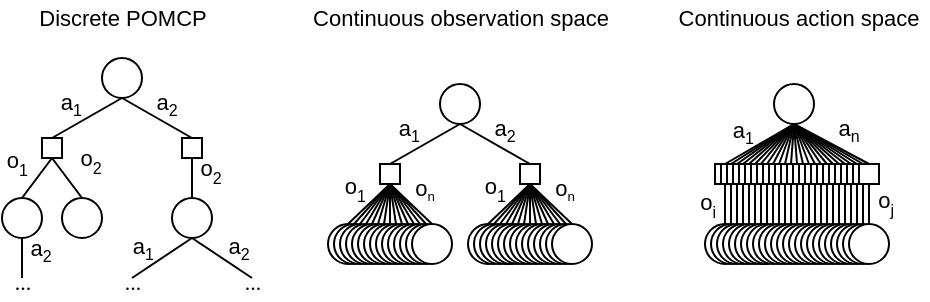 <mxfile version="15.2.7" type="device"><diagram id="vd4mD-6f_mlYEB_XB4qt" name="Page-1"><mxGraphModel dx="813" dy="459" grid="1" gridSize="1" guides="1" tooltips="1" connect="1" arrows="1" fold="1" page="1" pageScale="1" pageWidth="850" pageHeight="1100" math="0" shadow="0"><root><mxCell id="0"/><mxCell id="1" parent="0"/><mxCell id="Qu07MT6kWVEPbSgXSqJl-397" value="" style="ellipse;whiteSpace=wrap;html=1;" vertex="1" parent="1"><mxGeometry x="637.5" y="573" width="20" height="20" as="geometry"/></mxCell><mxCell id="Qu07MT6kWVEPbSgXSqJl-398" value="" style="ellipse;whiteSpace=wrap;html=1;" vertex="1" parent="1"><mxGeometry x="640.5" y="573" width="20" height="20" as="geometry"/></mxCell><mxCell id="Qu07MT6kWVEPbSgXSqJl-395" value="" style="ellipse;whiteSpace=wrap;html=1;" vertex="1" parent="1"><mxGeometry x="643.5" y="573" width="20" height="20" as="geometry"/></mxCell><mxCell id="Qu07MT6kWVEPbSgXSqJl-396" value="" style="ellipse;whiteSpace=wrap;html=1;" vertex="1" parent="1"><mxGeometry x="646.5" y="573" width="20" height="20" as="geometry"/></mxCell><mxCell id="Qu07MT6kWVEPbSgXSqJl-393" value="" style="ellipse;whiteSpace=wrap;html=1;" vertex="1" parent="1"><mxGeometry x="649.5" y="573" width="20" height="20" as="geometry"/></mxCell><mxCell id="Qu07MT6kWVEPbSgXSqJl-394" value="" style="ellipse;whiteSpace=wrap;html=1;" vertex="1" parent="1"><mxGeometry x="652.5" y="573" width="20" height="20" as="geometry"/></mxCell><mxCell id="Qu07MT6kWVEPbSgXSqJl-391" value="" style="ellipse;whiteSpace=wrap;html=1;" vertex="1" parent="1"><mxGeometry x="655.5" y="573" width="20" height="20" as="geometry"/></mxCell><mxCell id="Qu07MT6kWVEPbSgXSqJl-392" value="" style="ellipse;whiteSpace=wrap;html=1;" vertex="1" parent="1"><mxGeometry x="658.5" y="573" width="20" height="20" as="geometry"/></mxCell><mxCell id="Qu07MT6kWVEPbSgXSqJl-389" value="" style="ellipse;whiteSpace=wrap;html=1;" vertex="1" parent="1"><mxGeometry x="661.5" y="573" width="20" height="20" as="geometry"/></mxCell><mxCell id="Qu07MT6kWVEPbSgXSqJl-390" value="" style="ellipse;whiteSpace=wrap;html=1;" vertex="1" parent="1"><mxGeometry x="664.5" y="573" width="20" height="20" as="geometry"/></mxCell><mxCell id="Qu07MT6kWVEPbSgXSqJl-186" value="" style="rounded=0;whiteSpace=wrap;html=1;" vertex="1" parent="1"><mxGeometry x="642.5" y="543" width="10" height="10" as="geometry"/></mxCell><mxCell id="Qu07MT6kWVEPbSgXSqJl-288" value="o&lt;sub&gt;&lt;font style=&quot;font-size: 8px&quot;&gt;i&lt;/font&gt;&lt;/sub&gt;" style="edgeStyle=none;rounded=0;orthogonalLoop=1;jettySize=auto;html=1;exitX=0.5;exitY=1;exitDx=0;exitDy=0;endArrow=none;endFill=0;align=right;verticalAlign=middle;labelPosition=left;verticalLabelPosition=middle;spacingRight=1;spacingBottom=7;labelBackgroundColor=none;entryX=0.5;entryY=0;entryDx=0;entryDy=0;" edge="1" parent="1" source="Qu07MT6kWVEPbSgXSqJl-186" target="Qu07MT6kWVEPbSgXSqJl-397"><mxGeometry x="0.4" y="-2" relative="1" as="geometry"><mxPoint x="645" y="569" as="targetPoint"/><mxPoint x="649" y="554" as="sourcePoint"/><mxPoint x="-1" as="offset"/><Array as="points"/></mxGeometry></mxCell><mxCell id="Qu07MT6kWVEPbSgXSqJl-401" style="edgeStyle=none;rounded=0;orthogonalLoop=1;jettySize=auto;html=0;labelBackgroundColor=none;fontSize=16;endArrow=none;endFill=0;verticalAlign=middle;entryX=0.5;entryY=0;entryDx=0;entryDy=0;" edge="1" parent="1" source="Qu07MT6kWVEPbSgXSqJl-292" target="Qu07MT6kWVEPbSgXSqJl-398"><mxGeometry relative="1" as="geometry"><mxPoint x="649.5" y="570" as="targetPoint"/></mxGeometry></mxCell><mxCell id="Qu07MT6kWVEPbSgXSqJl-292" value="" style="rounded=0;whiteSpace=wrap;html=1;" vertex="1" parent="1"><mxGeometry x="645.5" y="543" width="10" height="10" as="geometry"/></mxCell><mxCell id="Qu07MT6kWVEPbSgXSqJl-127" value="" style="ellipse;whiteSpace=wrap;html=1;" vertex="1" parent="1"><mxGeometry x="449" y="573" width="20" height="20" as="geometry"/></mxCell><mxCell id="Qu07MT6kWVEPbSgXSqJl-124" value="" style="ellipse;whiteSpace=wrap;html=1;" vertex="1" parent="1"><mxGeometry x="452" y="573" width="20" height="20" as="geometry"/></mxCell><mxCell id="Qu07MT6kWVEPbSgXSqJl-51" value="" style="ellipse;whiteSpace=wrap;html=1;" vertex="1" parent="1"><mxGeometry x="286" y="560" width="20" height="20" as="geometry"/></mxCell><mxCell id="Qu07MT6kWVEPbSgXSqJl-52" value="&lt;sub&gt;&lt;font&gt;&lt;span style=&quot;font-size: 11px&quot;&gt;a&lt;/span&gt;&lt;sub&gt;&lt;font style=&quot;font-size: 8px&quot;&gt;2&lt;/font&gt;&lt;/sub&gt;&lt;/font&gt;&lt;/sub&gt;" style="edgeStyle=none;rounded=0;orthogonalLoop=1;jettySize=auto;html=1;entryX=0.5;entryY=0;entryDx=0;entryDy=0;endArrow=none;endFill=0;exitX=0.5;exitY=1;exitDx=0;exitDy=0;spacingBottom=11;spacingRight=-17;labelBackgroundColor=none;" edge="1" parent="1" source="Qu07MT6kWVEPbSgXSqJl-51"><mxGeometry relative="1" as="geometry"><mxPoint x="296" y="600" as="targetPoint"/><mxPoint x="268.5" y="580" as="sourcePoint"/></mxGeometry></mxCell><mxCell id="Qu07MT6kWVEPbSgXSqJl-53" value="" style="ellipse;whiteSpace=wrap;html=1;" vertex="1" parent="1"><mxGeometry x="316" y="560" width="20" height="20" as="geometry"/></mxCell><mxCell id="Qu07MT6kWVEPbSgXSqJl-54" value="" style="rounded=0;whiteSpace=wrap;html=1;" vertex="1" parent="1"><mxGeometry x="306" y="530" width="10" height="10" as="geometry"/></mxCell><mxCell id="Qu07MT6kWVEPbSgXSqJl-55" value="o&lt;sub&gt;&lt;font style=&quot;font-size: 8px&quot;&gt;1&lt;/font&gt;&lt;/sub&gt;" style="edgeStyle=none;rounded=0;orthogonalLoop=1;jettySize=auto;html=1;exitX=0.5;exitY=1;exitDx=0;exitDy=0;entryX=0.5;entryY=0;entryDx=0;entryDy=0;endArrow=none;endFill=0;align=right;verticalAlign=middle;labelPosition=left;verticalLabelPosition=middle;spacingRight=1;spacingBottom=7;labelBackgroundColor=none;" edge="1" parent="1" source="Qu07MT6kWVEPbSgXSqJl-54" target="Qu07MT6kWVEPbSgXSqJl-51"><mxGeometry x="-0.1" y="-4" relative="1" as="geometry"><mxPoint x="261" y="550" as="targetPoint"/><mxPoint x="276" y="530" as="sourcePoint"/><mxPoint as="offset"/></mxGeometry></mxCell><mxCell id="Qu07MT6kWVEPbSgXSqJl-56" value="o&lt;sub&gt;&lt;font style=&quot;font-size: 8px&quot;&gt;2&lt;/font&gt;&lt;/sub&gt;" style="edgeStyle=none;rounded=0;orthogonalLoop=1;jettySize=auto;html=1;entryX=0.5;entryY=0;entryDx=0;entryDy=0;endArrow=none;endFill=0;exitX=0.5;exitY=1;exitDx=0;exitDy=0;spacingBottom=7;spacingRight=-17;labelBackgroundColor=none;" edge="1" parent="1" source="Qu07MT6kWVEPbSgXSqJl-54" target="Qu07MT6kWVEPbSgXSqJl-53"><mxGeometry x="-0.2" y="5" relative="1" as="geometry"><mxPoint x="341" y="555" as="targetPoint"/><mxPoint x="326" y="535" as="sourcePoint"/><mxPoint as="offset"/></mxGeometry></mxCell><mxCell id="Qu07MT6kWVEPbSgXSqJl-65" value="" style="ellipse;whiteSpace=wrap;html=1;" vertex="1" parent="1"><mxGeometry x="371" y="560" width="20" height="20" as="geometry"/></mxCell><mxCell id="Qu07MT6kWVEPbSgXSqJl-66" value="&lt;sub&gt;&lt;font style=&quot;font-size: 11px&quot;&gt;a&lt;/font&gt;&lt;sub&gt;&lt;font style=&quot;font-size: 8px&quot;&gt;1&lt;/font&gt;&lt;/sub&gt;&lt;/sub&gt;" style="edgeStyle=none;rounded=0;orthogonalLoop=1;jettySize=auto;html=1;exitX=0.5;exitY=1;exitDx=0;exitDy=0;entryX=0.5;entryY=0;entryDx=0;entryDy=0;endArrow=none;endFill=0;align=right;verticalAlign=middle;labelPosition=left;verticalLabelPosition=middle;spacingRight=3;spacingBottom=11;labelBackgroundColor=none;" edge="1" parent="1" source="Qu07MT6kWVEPbSgXSqJl-65"><mxGeometry relative="1" as="geometry"><mxPoint x="351" y="600" as="targetPoint"/><mxPoint x="356" y="565" as="sourcePoint"/></mxGeometry></mxCell><mxCell id="Qu07MT6kWVEPbSgXSqJl-67" value="&lt;sub&gt;&lt;font&gt;&lt;span style=&quot;font-size: 11px&quot;&gt;a&lt;/span&gt;&lt;sub&gt;&lt;font style=&quot;font-size: 8px&quot;&gt;2&lt;/font&gt;&lt;/sub&gt;&lt;/font&gt;&lt;/sub&gt;" style="edgeStyle=none;rounded=0;orthogonalLoop=1;jettySize=auto;html=1;entryX=0.5;entryY=0;entryDx=0;entryDy=0;endArrow=none;endFill=0;exitX=0.5;exitY=1;exitDx=0;exitDy=0;spacingBottom=11;spacingRight=-17;labelBackgroundColor=none;" edge="1" parent="1" source="Qu07MT6kWVEPbSgXSqJl-65"><mxGeometry relative="1" as="geometry"><mxPoint x="411" y="600" as="targetPoint"/><mxPoint x="426" y="570" as="sourcePoint"/></mxGeometry></mxCell><mxCell id="Qu07MT6kWVEPbSgXSqJl-68" value="" style="rounded=0;whiteSpace=wrap;html=1;" vertex="1" parent="1"><mxGeometry x="376" y="530" width="10" height="10" as="geometry"/></mxCell><mxCell id="Qu07MT6kWVEPbSgXSqJl-69" value="o&lt;sub&gt;&lt;font style=&quot;font-size: 8px&quot;&gt;2&lt;/font&gt;&lt;/sub&gt;" style="edgeStyle=none;rounded=0;orthogonalLoop=1;jettySize=auto;html=1;entryX=0.5;entryY=0;entryDx=0;entryDy=0;endArrow=none;endFill=0;exitX=0.5;exitY=1;exitDx=0;exitDy=0;spacingBottom=7;spacingRight=-17;labelBackgroundColor=none;" edge="1" parent="1" source="Qu07MT6kWVEPbSgXSqJl-68" target="Qu07MT6kWVEPbSgXSqJl-65"><mxGeometry relative="1" as="geometry"><mxPoint x="411" y="560" as="targetPoint"/><mxPoint x="396" y="535" as="sourcePoint"/><mxPoint as="offset"/></mxGeometry></mxCell><mxCell id="Qu07MT6kWVEPbSgXSqJl-70" value="" style="ellipse;whiteSpace=wrap;html=1;" vertex="1" parent="1"><mxGeometry x="336" y="490" width="20" height="20" as="geometry"/></mxCell><mxCell id="Qu07MT6kWVEPbSgXSqJl-71" value="&lt;sub&gt;&lt;font style=&quot;font-size: 11px&quot;&gt;a&lt;/font&gt;&lt;sub&gt;&lt;font style=&quot;font-size: 8px&quot;&gt;1&lt;/font&gt;&lt;/sub&gt;&lt;/sub&gt;" style="edgeStyle=none;rounded=0;orthogonalLoop=1;jettySize=auto;html=1;entryX=0.5;entryY=0;entryDx=0;entryDy=0;endArrow=none;endFill=0;align=right;verticalAlign=middle;labelPosition=left;verticalLabelPosition=middle;spacingRight=2;spacingBottom=15;labelBackgroundColor=none;exitX=0.5;exitY=1;exitDx=0;exitDy=0;" edge="1" parent="1" source="Qu07MT6kWVEPbSgXSqJl-70" target="Qu07MT6kWVEPbSgXSqJl-54"><mxGeometry relative="1" as="geometry"><mxPoint x="316" y="530" as="targetPoint"/><mxPoint x="346" y="520" as="sourcePoint"/></mxGeometry></mxCell><mxCell id="Qu07MT6kWVEPbSgXSqJl-72" value="&lt;sub&gt;&lt;font&gt;&lt;span style=&quot;font-size: 11px&quot;&gt;a&lt;/span&gt;&lt;sub&gt;&lt;font style=&quot;font-size: 8px&quot;&gt;2&lt;/font&gt;&lt;/sub&gt;&lt;/font&gt;&lt;/sub&gt;" style="edgeStyle=none;rounded=0;orthogonalLoop=1;jettySize=auto;html=1;entryX=0.5;entryY=0;entryDx=0;entryDy=0;endArrow=none;endFill=0;spacingBottom=15;spacingRight=-21;labelBackgroundColor=none;exitX=0.5;exitY=1;exitDx=0;exitDy=0;" edge="1" parent="1" source="Qu07MT6kWVEPbSgXSqJl-70" target="Qu07MT6kWVEPbSgXSqJl-68"><mxGeometry x="-0.278" y="-3" relative="1" as="geometry"><mxPoint x="376" y="530" as="targetPoint"/><mxPoint x="346" y="520" as="sourcePoint"/><mxPoint as="offset"/></mxGeometry></mxCell><mxCell id="Qu07MT6kWVEPbSgXSqJl-74" value="Discrete POMCP" style="text;html=1;align=center;verticalAlign=middle;resizable=0;points=[];autosize=1;strokeColor=none;fillColor=none;fontSize=11;" vertex="1" parent="1"><mxGeometry x="298.5" y="461" width="95" height="18" as="geometry"/></mxCell><mxCell id="Qu07MT6kWVEPbSgXSqJl-80" value="" style="ellipse;whiteSpace=wrap;html=1;" vertex="1" parent="1"><mxGeometry x="455" y="573" width="20" height="20" as="geometry"/></mxCell><mxCell id="Qu07MT6kWVEPbSgXSqJl-115" style="edgeStyle=none;rounded=0;orthogonalLoop=1;jettySize=auto;html=0;exitX=0.5;exitY=1;exitDx=0;exitDy=0;entryX=0.5;entryY=0;entryDx=0;entryDy=0;labelBackgroundColor=none;fontSize=11;endArrow=none;endFill=0;verticalAlign=middle;" edge="1" parent="1" source="Qu07MT6kWVEPbSgXSqJl-83" target="Qu07MT6kWVEPbSgXSqJl-104"><mxGeometry relative="1" as="geometry"/></mxCell><mxCell id="Qu07MT6kWVEPbSgXSqJl-116" style="edgeStyle=none;rounded=0;orthogonalLoop=1;jettySize=auto;html=0;exitX=0.5;exitY=1;exitDx=0;exitDy=0;entryX=0.5;entryY=0;entryDx=0;entryDy=0;labelBackgroundColor=none;fontSize=11;endArrow=none;endFill=0;verticalAlign=middle;" edge="1" parent="1" source="Qu07MT6kWVEPbSgXSqJl-83" target="Qu07MT6kWVEPbSgXSqJl-106"><mxGeometry relative="1" as="geometry"/></mxCell><mxCell id="Qu07MT6kWVEPbSgXSqJl-117" style="edgeStyle=none;rounded=0;orthogonalLoop=1;jettySize=auto;html=0;exitX=0.5;exitY=1;exitDx=0;exitDy=0;entryX=0.5;entryY=0;entryDx=0;entryDy=0;labelBackgroundColor=none;fontSize=11;endArrow=none;endFill=0;verticalAlign=middle;" edge="1" parent="1" source="Qu07MT6kWVEPbSgXSqJl-83" target="Qu07MT6kWVEPbSgXSqJl-107"><mxGeometry relative="1" as="geometry"/></mxCell><mxCell id="Qu07MT6kWVEPbSgXSqJl-118" style="edgeStyle=none;rounded=0;orthogonalLoop=1;jettySize=auto;html=0;exitX=0.5;exitY=1;exitDx=0;exitDy=0;entryX=0.5;entryY=0;entryDx=0;entryDy=0;labelBackgroundColor=none;fontSize=11;endArrow=none;endFill=0;verticalAlign=middle;" edge="1" parent="1" source="Qu07MT6kWVEPbSgXSqJl-83" target="Qu07MT6kWVEPbSgXSqJl-108"><mxGeometry relative="1" as="geometry"/></mxCell><mxCell id="Qu07MT6kWVEPbSgXSqJl-119" style="edgeStyle=none;rounded=0;orthogonalLoop=1;jettySize=auto;html=0;exitX=0.5;exitY=1;exitDx=0;exitDy=0;entryX=0.5;entryY=0;entryDx=0;entryDy=0;labelBackgroundColor=none;fontSize=11;endArrow=none;endFill=0;verticalAlign=middle;" edge="1" parent="1" source="Qu07MT6kWVEPbSgXSqJl-83" target="Qu07MT6kWVEPbSgXSqJl-109"><mxGeometry relative="1" as="geometry"/></mxCell><mxCell id="Qu07MT6kWVEPbSgXSqJl-120" style="edgeStyle=none;rounded=0;orthogonalLoop=1;jettySize=auto;html=0;exitX=0.5;exitY=1;exitDx=0;exitDy=0;entryX=0.5;entryY=0;entryDx=0;entryDy=0;labelBackgroundColor=none;fontSize=11;endArrow=none;endFill=0;verticalAlign=middle;" edge="1" parent="1" source="Qu07MT6kWVEPbSgXSqJl-83" target="Qu07MT6kWVEPbSgXSqJl-110"><mxGeometry relative="1" as="geometry"/></mxCell><mxCell id="Qu07MT6kWVEPbSgXSqJl-121" style="edgeStyle=none;rounded=0;orthogonalLoop=1;jettySize=auto;html=0;exitX=0.5;exitY=1;exitDx=0;exitDy=0;entryX=0.5;entryY=0;entryDx=0;entryDy=0;labelBackgroundColor=none;fontSize=11;endArrow=none;endFill=0;verticalAlign=middle;" edge="1" parent="1" source="Qu07MT6kWVEPbSgXSqJl-83" target="Qu07MT6kWVEPbSgXSqJl-111"><mxGeometry relative="1" as="geometry"/></mxCell><mxCell id="Qu07MT6kWVEPbSgXSqJl-122" style="edgeStyle=none;rounded=0;orthogonalLoop=1;jettySize=auto;html=0;exitX=0.5;exitY=1;exitDx=0;exitDy=0;entryX=0.5;entryY=0;entryDx=0;entryDy=0;labelBackgroundColor=none;fontSize=11;endArrow=none;endFill=0;verticalAlign=middle;" edge="1" parent="1" source="Qu07MT6kWVEPbSgXSqJl-83" target="Qu07MT6kWVEPbSgXSqJl-112"><mxGeometry relative="1" as="geometry"/></mxCell><mxCell id="Qu07MT6kWVEPbSgXSqJl-123" style="edgeStyle=none;rounded=0;orthogonalLoop=1;jettySize=auto;html=0;exitX=0.5;exitY=1;exitDx=0;exitDy=0;entryX=0.5;entryY=0;entryDx=0;entryDy=0;labelBackgroundColor=none;fontSize=11;endArrow=none;endFill=0;verticalAlign=middle;" edge="1" parent="1" source="Qu07MT6kWVEPbSgXSqJl-83" target="Qu07MT6kWVEPbSgXSqJl-113"><mxGeometry relative="1" as="geometry"/></mxCell><mxCell id="Qu07MT6kWVEPbSgXSqJl-130" style="edgeStyle=none;rounded=0;orthogonalLoop=1;jettySize=auto;html=0;exitX=0.5;exitY=1;exitDx=0;exitDy=0;entryX=0.5;entryY=0;entryDx=0;entryDy=0;labelBackgroundColor=none;fontSize=11;endArrow=none;endFill=0;verticalAlign=middle;" edge="1" parent="1" source="Qu07MT6kWVEPbSgXSqJl-83" target="Qu07MT6kWVEPbSgXSqJl-127"><mxGeometry relative="1" as="geometry"/></mxCell><mxCell id="Qu07MT6kWVEPbSgXSqJl-131" style="edgeStyle=none;rounded=0;orthogonalLoop=1;jettySize=auto;html=0;exitX=0.5;exitY=1;exitDx=0;exitDy=0;entryX=0.5;entryY=0;entryDx=0;entryDy=0;labelBackgroundColor=none;fontSize=11;endArrow=none;endFill=0;verticalAlign=middle;" edge="1" parent="1" source="Qu07MT6kWVEPbSgXSqJl-83" target="Qu07MT6kWVEPbSgXSqJl-124"><mxGeometry relative="1" as="geometry"/></mxCell><mxCell id="Qu07MT6kWVEPbSgXSqJl-132" style="edgeStyle=none;rounded=0;orthogonalLoop=1;jettySize=auto;html=0;exitX=0.5;exitY=1;exitDx=0;exitDy=0;labelBackgroundColor=none;fontSize=11;endArrow=none;endFill=0;verticalAlign=middle;entryX=0.5;entryY=0;entryDx=0;entryDy=0;" edge="1" parent="1" source="Qu07MT6kWVEPbSgXSqJl-83" target="Qu07MT6kWVEPbSgXSqJl-128"><mxGeometry relative="1" as="geometry"><mxPoint x="447" y="568" as="targetPoint"/></mxGeometry></mxCell><mxCell id="Qu07MT6kWVEPbSgXSqJl-133" style="edgeStyle=none;rounded=0;orthogonalLoop=1;jettySize=auto;html=0;exitX=0.5;exitY=1;exitDx=0;exitDy=0;entryX=0.5;entryY=0;entryDx=0;entryDy=0;labelBackgroundColor=none;fontSize=11;endArrow=none;endFill=0;verticalAlign=middle;" edge="1" parent="1" source="Qu07MT6kWVEPbSgXSqJl-83" target="Qu07MT6kWVEPbSgXSqJl-129"><mxGeometry relative="1" as="geometry"/></mxCell><mxCell id="Qu07MT6kWVEPbSgXSqJl-83" value="" style="rounded=0;whiteSpace=wrap;html=1;" vertex="1" parent="1"><mxGeometry x="475" y="543" width="10" height="10" as="geometry"/></mxCell><mxCell id="Qu07MT6kWVEPbSgXSqJl-84" value="o&lt;sub&gt;&lt;font style=&quot;font-size: 8px&quot;&gt;1&lt;/font&gt;&lt;/sub&gt;" style="edgeStyle=none;rounded=0;orthogonalLoop=1;jettySize=auto;html=1;exitX=0.5;exitY=1;exitDx=0;exitDy=0;entryX=0.5;entryY=0;entryDx=0;entryDy=0;endArrow=none;endFill=0;align=right;verticalAlign=middle;labelPosition=left;verticalLabelPosition=middle;spacingRight=1;spacingBottom=7;labelBackgroundColor=none;" edge="1" parent="1" source="Qu07MT6kWVEPbSgXSqJl-83" target="Qu07MT6kWVEPbSgXSqJl-80"><mxGeometry x="-0.136" y="-4" relative="1" as="geometry"><mxPoint x="430" y="563" as="targetPoint"/><mxPoint x="445" y="543" as="sourcePoint"/><mxPoint as="offset"/></mxGeometry></mxCell><mxCell id="Qu07MT6kWVEPbSgXSqJl-85" value="o&lt;span style=&quot;font-size: 8px&quot;&gt;&lt;sub&gt;n&lt;/sub&gt;&lt;/span&gt;" style="edgeStyle=none;rounded=0;orthogonalLoop=1;jettySize=auto;html=1;entryX=0.5;entryY=0;entryDx=0;entryDy=0;endArrow=none;endFill=0;exitX=0.5;exitY=1;exitDx=0;exitDy=0;spacingBottom=7;spacingRight=-20;labelBackgroundColor=none;" edge="1" parent="1" source="Qu07MT6kWVEPbSgXSqJl-83"><mxGeometry x="-0.28" y="2" relative="1" as="geometry"><mxPoint x="495" y="573" as="targetPoint"/><mxPoint x="495" y="548" as="sourcePoint"/><mxPoint as="offset"/></mxGeometry></mxCell><mxCell id="Qu07MT6kWVEPbSgXSqJl-97" value="" style="rounded=0;whiteSpace=wrap;html=1;" vertex="1" parent="1"><mxGeometry x="545" y="543" width="10" height="10" as="geometry"/></mxCell><mxCell id="Qu07MT6kWVEPbSgXSqJl-99" value="" style="ellipse;whiteSpace=wrap;html=1;" vertex="1" parent="1"><mxGeometry x="505" y="503" width="20" height="20" as="geometry"/></mxCell><mxCell id="Qu07MT6kWVEPbSgXSqJl-100" value="&lt;sub&gt;&lt;font style=&quot;font-size: 11px&quot;&gt;a&lt;/font&gt;&lt;sub&gt;&lt;font style=&quot;font-size: 8px&quot;&gt;1&lt;/font&gt;&lt;/sub&gt;&lt;/sub&gt;" style="edgeStyle=none;rounded=0;orthogonalLoop=1;jettySize=auto;html=1;entryX=0.5;entryY=0;entryDx=0;entryDy=0;endArrow=none;endFill=0;align=right;verticalAlign=middle;labelPosition=left;verticalLabelPosition=middle;spacingRight=2;spacingBottom=15;labelBackgroundColor=none;exitX=0.5;exitY=1;exitDx=0;exitDy=0;" edge="1" parent="1" source="Qu07MT6kWVEPbSgXSqJl-99" target="Qu07MT6kWVEPbSgXSqJl-83"><mxGeometry relative="1" as="geometry"><mxPoint x="485" y="543" as="targetPoint"/><mxPoint x="515" y="533" as="sourcePoint"/></mxGeometry></mxCell><mxCell id="Qu07MT6kWVEPbSgXSqJl-101" value="&lt;sub&gt;&lt;font&gt;&lt;span style=&quot;font-size: 11px&quot;&gt;a&lt;/span&gt;&lt;sub&gt;&lt;font style=&quot;font-size: 8px&quot;&gt;2&lt;/font&gt;&lt;/sub&gt;&lt;/font&gt;&lt;/sub&gt;" style="edgeStyle=none;rounded=0;orthogonalLoop=1;jettySize=auto;html=1;entryX=0.5;entryY=0;entryDx=0;entryDy=0;endArrow=none;endFill=0;spacingBottom=15;spacingRight=-21;labelBackgroundColor=none;exitX=0.5;exitY=1;exitDx=0;exitDy=0;" edge="1" parent="1" source="Qu07MT6kWVEPbSgXSqJl-99" target="Qu07MT6kWVEPbSgXSqJl-97"><mxGeometry x="-0.278" y="-3" relative="1" as="geometry"><mxPoint x="545" y="543" as="targetPoint"/><mxPoint x="515" y="533" as="sourcePoint"/><mxPoint as="offset"/></mxGeometry></mxCell><mxCell id="Qu07MT6kWVEPbSgXSqJl-102" value="Continuous observation space" style="text;html=1;align=center;verticalAlign=middle;resizable=0;points=[];autosize=1;strokeColor=none;fillColor=none;fontSize=11;" vertex="1" parent="1"><mxGeometry x="435.5" y="461" width="159" height="18" as="geometry"/></mxCell><mxCell id="Qu07MT6kWVEPbSgXSqJl-104" value="" style="ellipse;whiteSpace=wrap;html=1;" vertex="1" parent="1"><mxGeometry x="458" y="573" width="20" height="20" as="geometry"/></mxCell><mxCell id="Qu07MT6kWVEPbSgXSqJl-106" value="" style="ellipse;whiteSpace=wrap;html=1;" vertex="1" parent="1"><mxGeometry x="461" y="573" width="20" height="20" as="geometry"/></mxCell><mxCell id="Qu07MT6kWVEPbSgXSqJl-107" value="" style="ellipse;whiteSpace=wrap;html=1;" vertex="1" parent="1"><mxGeometry x="464" y="573" width="20" height="20" as="geometry"/></mxCell><mxCell id="Qu07MT6kWVEPbSgXSqJl-108" value="" style="ellipse;whiteSpace=wrap;html=1;" vertex="1" parent="1"><mxGeometry x="467" y="573" width="20" height="20" as="geometry"/></mxCell><mxCell id="Qu07MT6kWVEPbSgXSqJl-109" value="" style="ellipse;whiteSpace=wrap;html=1;" vertex="1" parent="1"><mxGeometry x="470" y="573" width="20" height="20" as="geometry"/></mxCell><mxCell id="Qu07MT6kWVEPbSgXSqJl-110" value="" style="ellipse;whiteSpace=wrap;html=1;" vertex="1" parent="1"><mxGeometry x="473" y="573" width="20" height="20" as="geometry"/></mxCell><mxCell id="Qu07MT6kWVEPbSgXSqJl-111" value="" style="ellipse;whiteSpace=wrap;html=1;" vertex="1" parent="1"><mxGeometry x="476" y="573" width="20" height="20" as="geometry"/></mxCell><mxCell id="Qu07MT6kWVEPbSgXSqJl-112" value="" style="ellipse;whiteSpace=wrap;html=1;" vertex="1" parent="1"><mxGeometry x="479" y="573" width="20" height="20" as="geometry"/></mxCell><mxCell id="Qu07MT6kWVEPbSgXSqJl-113" value="" style="ellipse;whiteSpace=wrap;html=1;" vertex="1" parent="1"><mxGeometry x="482" y="573" width="20" height="20" as="geometry"/></mxCell><mxCell id="Qu07MT6kWVEPbSgXSqJl-114" value="" style="ellipse;whiteSpace=wrap;html=1;" vertex="1" parent="1"><mxGeometry x="485" y="573" width="20" height="20" as="geometry"/></mxCell><mxCell id="Qu07MT6kWVEPbSgXSqJl-128" value="" style="ellipse;whiteSpace=wrap;html=1;" vertex="1" parent="1"><mxGeometry x="488" y="573" width="20" height="20" as="geometry"/></mxCell><mxCell id="Qu07MT6kWVEPbSgXSqJl-129" value="" style="ellipse;whiteSpace=wrap;html=1;" vertex="1" parent="1"><mxGeometry x="491" y="573" width="20" height="20" as="geometry"/></mxCell><mxCell id="Qu07MT6kWVEPbSgXSqJl-134" value="" style="ellipse;whiteSpace=wrap;html=1;" vertex="1" parent="1"><mxGeometry x="519" y="573" width="20" height="20" as="geometry"/></mxCell><mxCell id="Qu07MT6kWVEPbSgXSqJl-135" value="" style="ellipse;whiteSpace=wrap;html=1;" vertex="1" parent="1"><mxGeometry x="522" y="573" width="20" height="20" as="geometry"/></mxCell><mxCell id="Qu07MT6kWVEPbSgXSqJl-136" value="" style="ellipse;whiteSpace=wrap;html=1;" vertex="1" parent="1"><mxGeometry x="525" y="573" width="20" height="20" as="geometry"/></mxCell><mxCell id="Qu07MT6kWVEPbSgXSqJl-137" style="edgeStyle=none;rounded=0;orthogonalLoop=1;jettySize=auto;html=0;exitX=0.5;exitY=1;exitDx=0;exitDy=0;entryX=0.5;entryY=0;entryDx=0;entryDy=0;labelBackgroundColor=none;fontSize=11;endArrow=none;endFill=0;verticalAlign=middle;" edge="1" parent="1" target="Qu07MT6kWVEPbSgXSqJl-152"><mxGeometry relative="1" as="geometry"><mxPoint x="550" y="553" as="sourcePoint"/></mxGeometry></mxCell><mxCell id="Qu07MT6kWVEPbSgXSqJl-138" style="edgeStyle=none;rounded=0;orthogonalLoop=1;jettySize=auto;html=0;exitX=0.5;exitY=1;exitDx=0;exitDy=0;entryX=0.5;entryY=0;entryDx=0;entryDy=0;labelBackgroundColor=none;fontSize=11;endArrow=none;endFill=0;verticalAlign=middle;" edge="1" parent="1" target="Qu07MT6kWVEPbSgXSqJl-153"><mxGeometry relative="1" as="geometry"><mxPoint x="550" y="553" as="sourcePoint"/></mxGeometry></mxCell><mxCell id="Qu07MT6kWVEPbSgXSqJl-139" style="edgeStyle=none;rounded=0;orthogonalLoop=1;jettySize=auto;html=0;exitX=0.5;exitY=1;exitDx=0;exitDy=0;entryX=0.5;entryY=0;entryDx=0;entryDy=0;labelBackgroundColor=none;fontSize=11;endArrow=none;endFill=0;verticalAlign=middle;" edge="1" parent="1" target="Qu07MT6kWVEPbSgXSqJl-154"><mxGeometry relative="1" as="geometry"><mxPoint x="550" y="553" as="sourcePoint"/></mxGeometry></mxCell><mxCell id="Qu07MT6kWVEPbSgXSqJl-140" style="edgeStyle=none;rounded=0;orthogonalLoop=1;jettySize=auto;html=0;exitX=0.5;exitY=1;exitDx=0;exitDy=0;entryX=0.5;entryY=0;entryDx=0;entryDy=0;labelBackgroundColor=none;fontSize=11;endArrow=none;endFill=0;verticalAlign=middle;" edge="1" parent="1" target="Qu07MT6kWVEPbSgXSqJl-155"><mxGeometry relative="1" as="geometry"><mxPoint x="550" y="553" as="sourcePoint"/></mxGeometry></mxCell><mxCell id="Qu07MT6kWVEPbSgXSqJl-141" style="edgeStyle=none;rounded=0;orthogonalLoop=1;jettySize=auto;html=0;exitX=0.5;exitY=1;exitDx=0;exitDy=0;entryX=0.5;entryY=0;entryDx=0;entryDy=0;labelBackgroundColor=none;fontSize=11;endArrow=none;endFill=0;verticalAlign=middle;" edge="1" parent="1" target="Qu07MT6kWVEPbSgXSqJl-156"><mxGeometry relative="1" as="geometry"><mxPoint x="550" y="553" as="sourcePoint"/></mxGeometry></mxCell><mxCell id="Qu07MT6kWVEPbSgXSqJl-142" style="edgeStyle=none;rounded=0;orthogonalLoop=1;jettySize=auto;html=0;exitX=0.5;exitY=1;exitDx=0;exitDy=0;entryX=0.5;entryY=0;entryDx=0;entryDy=0;labelBackgroundColor=none;fontSize=11;endArrow=none;endFill=0;verticalAlign=middle;" edge="1" parent="1" target="Qu07MT6kWVEPbSgXSqJl-157"><mxGeometry relative="1" as="geometry"><mxPoint x="550" y="553" as="sourcePoint"/></mxGeometry></mxCell><mxCell id="Qu07MT6kWVEPbSgXSqJl-143" style="edgeStyle=none;rounded=0;orthogonalLoop=1;jettySize=auto;html=0;exitX=0.5;exitY=1;exitDx=0;exitDy=0;entryX=0.5;entryY=0;entryDx=0;entryDy=0;labelBackgroundColor=none;fontSize=11;endArrow=none;endFill=0;verticalAlign=middle;" edge="1" parent="1" target="Qu07MT6kWVEPbSgXSqJl-158"><mxGeometry relative="1" as="geometry"><mxPoint x="550" y="553" as="sourcePoint"/></mxGeometry></mxCell><mxCell id="Qu07MT6kWVEPbSgXSqJl-144" style="edgeStyle=none;rounded=0;orthogonalLoop=1;jettySize=auto;html=0;exitX=0.5;exitY=1;exitDx=0;exitDy=0;entryX=0.5;entryY=0;entryDx=0;entryDy=0;labelBackgroundColor=none;fontSize=11;endArrow=none;endFill=0;verticalAlign=middle;" edge="1" parent="1" target="Qu07MT6kWVEPbSgXSqJl-159"><mxGeometry relative="1" as="geometry"><mxPoint x="550" y="553" as="sourcePoint"/></mxGeometry></mxCell><mxCell id="Qu07MT6kWVEPbSgXSqJl-145" style="edgeStyle=none;rounded=0;orthogonalLoop=1;jettySize=auto;html=0;exitX=0.5;exitY=1;exitDx=0;exitDy=0;entryX=0.5;entryY=0;entryDx=0;entryDy=0;labelBackgroundColor=none;fontSize=11;endArrow=none;endFill=0;verticalAlign=middle;" edge="1" parent="1" target="Qu07MT6kWVEPbSgXSqJl-160"><mxGeometry relative="1" as="geometry"><mxPoint x="550" y="553" as="sourcePoint"/></mxGeometry></mxCell><mxCell id="Qu07MT6kWVEPbSgXSqJl-146" style="edgeStyle=none;rounded=0;orthogonalLoop=1;jettySize=auto;html=0;exitX=0.5;exitY=1;exitDx=0;exitDy=0;entryX=0.5;entryY=0;entryDx=0;entryDy=0;labelBackgroundColor=none;fontSize=11;endArrow=none;endFill=0;verticalAlign=middle;" edge="1" parent="1" target="Qu07MT6kWVEPbSgXSqJl-134"><mxGeometry relative="1" as="geometry"><mxPoint x="550" y="553" as="sourcePoint"/></mxGeometry></mxCell><mxCell id="Qu07MT6kWVEPbSgXSqJl-147" style="edgeStyle=none;rounded=0;orthogonalLoop=1;jettySize=auto;html=0;exitX=0.5;exitY=1;exitDx=0;exitDy=0;entryX=0.5;entryY=0;entryDx=0;entryDy=0;labelBackgroundColor=none;fontSize=11;endArrow=none;endFill=0;verticalAlign=middle;" edge="1" parent="1" target="Qu07MT6kWVEPbSgXSqJl-135"><mxGeometry relative="1" as="geometry"><mxPoint x="550" y="553" as="sourcePoint"/></mxGeometry></mxCell><mxCell id="Qu07MT6kWVEPbSgXSqJl-148" style="edgeStyle=none;rounded=0;orthogonalLoop=1;jettySize=auto;html=0;exitX=0.5;exitY=1;exitDx=0;exitDy=0;labelBackgroundColor=none;fontSize=11;endArrow=none;endFill=0;verticalAlign=middle;entryX=0.5;entryY=0;entryDx=0;entryDy=0;" edge="1" parent="1" target="Qu07MT6kWVEPbSgXSqJl-162"><mxGeometry relative="1" as="geometry"><mxPoint x="517" y="568" as="targetPoint"/><mxPoint x="550" y="553" as="sourcePoint"/></mxGeometry></mxCell><mxCell id="Qu07MT6kWVEPbSgXSqJl-149" style="edgeStyle=none;rounded=0;orthogonalLoop=1;jettySize=auto;html=0;exitX=0.5;exitY=1;exitDx=0;exitDy=0;entryX=0.5;entryY=0;entryDx=0;entryDy=0;labelBackgroundColor=none;fontSize=11;endArrow=none;endFill=0;verticalAlign=middle;" edge="1" parent="1" target="Qu07MT6kWVEPbSgXSqJl-163"><mxGeometry relative="1" as="geometry"><mxPoint x="550" y="553" as="sourcePoint"/></mxGeometry></mxCell><mxCell id="Qu07MT6kWVEPbSgXSqJl-150" value="o&lt;sub&gt;&lt;font style=&quot;font-size: 8px&quot;&gt;1&lt;/font&gt;&lt;/sub&gt;" style="edgeStyle=none;rounded=0;orthogonalLoop=1;jettySize=auto;html=1;exitX=0.5;exitY=1;exitDx=0;exitDy=0;entryX=0.5;entryY=0;entryDx=0;entryDy=0;endArrow=none;endFill=0;align=right;verticalAlign=middle;labelPosition=left;verticalLabelPosition=middle;spacingRight=1;spacingBottom=7;labelBackgroundColor=none;" edge="1" parent="1" target="Qu07MT6kWVEPbSgXSqJl-136"><mxGeometry x="-0.136" y="-4" relative="1" as="geometry"><mxPoint x="500" y="563" as="targetPoint"/><mxPoint x="550" y="553" as="sourcePoint"/><mxPoint as="offset"/></mxGeometry></mxCell><mxCell id="Qu07MT6kWVEPbSgXSqJl-151" value="o&lt;span style=&quot;font-size: 8px&quot;&gt;&lt;sub&gt;n&lt;/sub&gt;&lt;/span&gt;" style="edgeStyle=none;rounded=0;orthogonalLoop=1;jettySize=auto;html=1;entryX=0.5;entryY=0;entryDx=0;entryDy=0;endArrow=none;endFill=0;exitX=0.5;exitY=1;exitDx=0;exitDy=0;spacingBottom=7;spacingRight=-20;labelBackgroundColor=none;" edge="1" parent="1"><mxGeometry x="-0.28" y="2" relative="1" as="geometry"><mxPoint x="565" y="573" as="targetPoint"/><mxPoint x="550" y="553" as="sourcePoint"/><mxPoint as="offset"/></mxGeometry></mxCell><mxCell id="Qu07MT6kWVEPbSgXSqJl-152" value="" style="ellipse;whiteSpace=wrap;html=1;" vertex="1" parent="1"><mxGeometry x="528" y="573" width="20" height="20" as="geometry"/></mxCell><mxCell id="Qu07MT6kWVEPbSgXSqJl-153" value="" style="ellipse;whiteSpace=wrap;html=1;" vertex="1" parent="1"><mxGeometry x="531" y="573" width="20" height="20" as="geometry"/></mxCell><mxCell id="Qu07MT6kWVEPbSgXSqJl-154" value="" style="ellipse;whiteSpace=wrap;html=1;" vertex="1" parent="1"><mxGeometry x="534" y="573" width="20" height="20" as="geometry"/></mxCell><mxCell id="Qu07MT6kWVEPbSgXSqJl-155" value="" style="ellipse;whiteSpace=wrap;html=1;" vertex="1" parent="1"><mxGeometry x="537" y="573" width="20" height="20" as="geometry"/></mxCell><mxCell id="Qu07MT6kWVEPbSgXSqJl-156" value="" style="ellipse;whiteSpace=wrap;html=1;" vertex="1" parent="1"><mxGeometry x="540" y="573" width="20" height="20" as="geometry"/></mxCell><mxCell id="Qu07MT6kWVEPbSgXSqJl-157" value="" style="ellipse;whiteSpace=wrap;html=1;" vertex="1" parent="1"><mxGeometry x="543" y="573" width="20" height="20" as="geometry"/></mxCell><mxCell id="Qu07MT6kWVEPbSgXSqJl-158" value="" style="ellipse;whiteSpace=wrap;html=1;" vertex="1" parent="1"><mxGeometry x="546" y="573" width="20" height="20" as="geometry"/></mxCell><mxCell id="Qu07MT6kWVEPbSgXSqJl-159" value="" style="ellipse;whiteSpace=wrap;html=1;" vertex="1" parent="1"><mxGeometry x="549" y="573" width="20" height="20" as="geometry"/></mxCell><mxCell id="Qu07MT6kWVEPbSgXSqJl-160" value="" style="ellipse;whiteSpace=wrap;html=1;" vertex="1" parent="1"><mxGeometry x="552" y="573" width="20" height="20" as="geometry"/></mxCell><mxCell id="Qu07MT6kWVEPbSgXSqJl-161" value="" style="ellipse;whiteSpace=wrap;html=1;" vertex="1" parent="1"><mxGeometry x="555" y="573" width="20" height="20" as="geometry"/></mxCell><mxCell id="Qu07MT6kWVEPbSgXSqJl-162" value="" style="ellipse;whiteSpace=wrap;html=1;" vertex="1" parent="1"><mxGeometry x="558" y="573" width="20" height="20" as="geometry"/></mxCell><mxCell id="Qu07MT6kWVEPbSgXSqJl-163" value="" style="ellipse;whiteSpace=wrap;html=1;" vertex="1" parent="1"><mxGeometry x="561" y="573" width="20" height="20" as="geometry"/></mxCell><mxCell id="Qu07MT6kWVEPbSgXSqJl-165" value="&lt;font style=&quot;font-size: 11px;&quot; face=&quot;Tahoma&quot;&gt;...&lt;/font&gt;" style="text;html=1;strokeColor=none;fillColor=none;align=center;verticalAlign=bottom;whiteSpace=wrap;rounded=0;spacingTop=0;fontFamily=Lucida Console;fontSize=11;" vertex="1" parent="1"><mxGeometry x="347" y="600" width="9" height="11" as="geometry"/></mxCell><mxCell id="Qu07MT6kWVEPbSgXSqJl-166" value="&lt;font style=&quot;font-size: 11px;&quot; face=&quot;Tahoma&quot;&gt;...&lt;/font&gt;" style="text;html=1;strokeColor=none;fillColor=none;align=center;verticalAlign=bottom;whiteSpace=wrap;rounded=0;spacingTop=0;fontFamily=Lucida Console;fontSize=11;" vertex="1" parent="1"><mxGeometry x="406.5" y="600" width="9" height="11" as="geometry"/></mxCell><mxCell id="Qu07MT6kWVEPbSgXSqJl-167" value="&lt;font style=&quot;font-size: 11px;&quot; face=&quot;Tahoma&quot;&gt;...&lt;/font&gt;" style="text;html=1;strokeColor=none;fillColor=none;align=center;verticalAlign=bottom;whiteSpace=wrap;rounded=0;spacingTop=0;fontFamily=Lucida Console;fontSize=11;" vertex="1" parent="1"><mxGeometry x="291.5" y="600" width="9" height="11" as="geometry"/></mxCell><mxCell id="Qu07MT6kWVEPbSgXSqJl-259" style="edgeStyle=none;rounded=0;orthogonalLoop=1;jettySize=auto;html=0;exitX=0.5;exitY=1;exitDx=0;exitDy=0;entryX=0.5;entryY=0;entryDx=0;entryDy=0;labelBackgroundColor=none;fontSize=11;endArrow=none;endFill=0;verticalAlign=middle;" edge="1" parent="1" source="Qu07MT6kWVEPbSgXSqJl-190" target="Qu07MT6kWVEPbSgXSqJl-236"><mxGeometry relative="1" as="geometry"/></mxCell><mxCell id="Qu07MT6kWVEPbSgXSqJl-263" style="edgeStyle=none;rounded=0;orthogonalLoop=1;jettySize=auto;html=0;exitX=0.5;exitY=1;exitDx=0;exitDy=0;entryX=0.5;entryY=0;entryDx=0;entryDy=0;labelBackgroundColor=none;fontSize=11;endArrow=none;endFill=0;verticalAlign=middle;" edge="1" parent="1" source="Qu07MT6kWVEPbSgXSqJl-190" target="Qu07MT6kWVEPbSgXSqJl-237"><mxGeometry relative="1" as="geometry"/></mxCell><mxCell id="Qu07MT6kWVEPbSgXSqJl-264" style="edgeStyle=none;rounded=0;orthogonalLoop=1;jettySize=auto;html=0;exitX=0.5;exitY=1;exitDx=0;exitDy=0;entryX=0.5;entryY=0;entryDx=0;entryDy=0;labelBackgroundColor=none;fontSize=11;endArrow=none;endFill=0;verticalAlign=middle;" edge="1" parent="1" source="Qu07MT6kWVEPbSgXSqJl-190" target="Qu07MT6kWVEPbSgXSqJl-238"><mxGeometry relative="1" as="geometry"/></mxCell><mxCell id="Qu07MT6kWVEPbSgXSqJl-265" style="edgeStyle=none;rounded=0;orthogonalLoop=1;jettySize=auto;html=0;exitX=0.5;exitY=1;exitDx=0;exitDy=0;entryX=0.5;entryY=0;entryDx=0;entryDy=0;labelBackgroundColor=none;fontSize=11;endArrow=none;endFill=0;verticalAlign=middle;" edge="1" parent="1" source="Qu07MT6kWVEPbSgXSqJl-190" target="Qu07MT6kWVEPbSgXSqJl-239"><mxGeometry relative="1" as="geometry"/></mxCell><mxCell id="Qu07MT6kWVEPbSgXSqJl-266" style="edgeStyle=none;rounded=0;orthogonalLoop=1;jettySize=auto;html=0;exitX=0.5;exitY=1;exitDx=0;exitDy=0;entryX=0.5;entryY=0;entryDx=0;entryDy=0;labelBackgroundColor=none;fontSize=11;endArrow=none;endFill=0;verticalAlign=middle;" edge="1" parent="1" source="Qu07MT6kWVEPbSgXSqJl-190" target="Qu07MT6kWVEPbSgXSqJl-240"><mxGeometry relative="1" as="geometry"/></mxCell><mxCell id="Qu07MT6kWVEPbSgXSqJl-267" style="edgeStyle=none;rounded=0;orthogonalLoop=1;jettySize=auto;html=0;exitX=0.5;exitY=1;exitDx=0;exitDy=0;entryX=0.5;entryY=0;entryDx=0;entryDy=0;labelBackgroundColor=none;fontSize=11;endArrow=none;endFill=0;verticalAlign=middle;" edge="1" parent="1" source="Qu07MT6kWVEPbSgXSqJl-190" target="Qu07MT6kWVEPbSgXSqJl-241"><mxGeometry relative="1" as="geometry"/></mxCell><mxCell id="Qu07MT6kWVEPbSgXSqJl-268" style="edgeStyle=none;rounded=0;orthogonalLoop=1;jettySize=auto;html=0;exitX=0.5;exitY=1;exitDx=0;exitDy=0;entryX=0.5;entryY=0;entryDx=0;entryDy=0;labelBackgroundColor=none;fontSize=11;endArrow=none;endFill=0;verticalAlign=middle;" edge="1" parent="1" source="Qu07MT6kWVEPbSgXSqJl-190" target="Qu07MT6kWVEPbSgXSqJl-242"><mxGeometry relative="1" as="geometry"/></mxCell><mxCell id="Qu07MT6kWVEPbSgXSqJl-269" style="edgeStyle=none;rounded=0;orthogonalLoop=1;jettySize=auto;html=0;exitX=0.5;exitY=1;exitDx=0;exitDy=0;entryX=0.5;entryY=0;entryDx=0;entryDy=0;labelBackgroundColor=none;fontSize=11;endArrow=none;endFill=0;verticalAlign=middle;" edge="1" parent="1" source="Qu07MT6kWVEPbSgXSqJl-190" target="Qu07MT6kWVEPbSgXSqJl-243"><mxGeometry relative="1" as="geometry"/></mxCell><mxCell id="Qu07MT6kWVEPbSgXSqJl-270" style="edgeStyle=none;rounded=0;orthogonalLoop=1;jettySize=auto;html=0;exitX=0.5;exitY=1;exitDx=0;exitDy=0;entryX=0.5;entryY=0;entryDx=0;entryDy=0;labelBackgroundColor=none;fontSize=11;endArrow=none;endFill=0;verticalAlign=middle;" edge="1" parent="1" source="Qu07MT6kWVEPbSgXSqJl-190" target="Qu07MT6kWVEPbSgXSqJl-244"><mxGeometry relative="1" as="geometry"/></mxCell><mxCell id="Qu07MT6kWVEPbSgXSqJl-271" style="edgeStyle=none;rounded=0;orthogonalLoop=1;jettySize=auto;html=0;exitX=0.5;exitY=1;exitDx=0;exitDy=0;entryX=0.5;entryY=0;entryDx=0;entryDy=0;labelBackgroundColor=none;fontSize=11;endArrow=none;endFill=0;verticalAlign=middle;" edge="1" parent="1" source="Qu07MT6kWVEPbSgXSqJl-190" target="Qu07MT6kWVEPbSgXSqJl-245"><mxGeometry relative="1" as="geometry"/></mxCell><mxCell id="Qu07MT6kWVEPbSgXSqJl-272" style="edgeStyle=none;rounded=0;orthogonalLoop=1;jettySize=auto;html=0;exitX=0.5;exitY=1;exitDx=0;exitDy=0;entryX=0.5;entryY=0;entryDx=0;entryDy=0;labelBackgroundColor=none;fontSize=11;endArrow=none;endFill=0;verticalAlign=middle;" edge="1" parent="1" source="Qu07MT6kWVEPbSgXSqJl-190" target="Qu07MT6kWVEPbSgXSqJl-246"><mxGeometry relative="1" as="geometry"/></mxCell><mxCell id="Qu07MT6kWVEPbSgXSqJl-273" style="edgeStyle=none;rounded=0;orthogonalLoop=1;jettySize=auto;html=0;exitX=0.5;exitY=1;exitDx=0;exitDy=0;entryX=0.5;entryY=0;entryDx=0;entryDy=0;labelBackgroundColor=none;fontSize=11;endArrow=none;endFill=0;verticalAlign=middle;" edge="1" parent="1" source="Qu07MT6kWVEPbSgXSqJl-190" target="Qu07MT6kWVEPbSgXSqJl-247"><mxGeometry relative="1" as="geometry"/></mxCell><mxCell id="Qu07MT6kWVEPbSgXSqJl-274" style="edgeStyle=none;rounded=0;orthogonalLoop=1;jettySize=auto;html=0;exitX=0.5;exitY=1;exitDx=0;exitDy=0;entryX=0.5;entryY=0;entryDx=0;entryDy=0;labelBackgroundColor=none;fontSize=11;endArrow=none;endFill=0;verticalAlign=middle;" edge="1" parent="1" source="Qu07MT6kWVEPbSgXSqJl-190" target="Qu07MT6kWVEPbSgXSqJl-248"><mxGeometry relative="1" as="geometry"/></mxCell><mxCell id="Qu07MT6kWVEPbSgXSqJl-275" style="edgeStyle=none;rounded=0;orthogonalLoop=1;jettySize=auto;html=0;exitX=0.5;exitY=1;exitDx=0;exitDy=0;entryX=0.5;entryY=0;entryDx=0;entryDy=0;labelBackgroundColor=none;fontSize=11;endArrow=none;endFill=0;verticalAlign=middle;" edge="1" parent="1" source="Qu07MT6kWVEPbSgXSqJl-190" target="Qu07MT6kWVEPbSgXSqJl-249"><mxGeometry relative="1" as="geometry"/></mxCell><mxCell id="Qu07MT6kWVEPbSgXSqJl-276" style="edgeStyle=none;rounded=0;orthogonalLoop=1;jettySize=auto;html=0;exitX=0.5;exitY=1;exitDx=0;exitDy=0;entryX=0.5;entryY=0;entryDx=0;entryDy=0;labelBackgroundColor=none;fontSize=11;endArrow=none;endFill=0;verticalAlign=middle;" edge="1" parent="1" source="Qu07MT6kWVEPbSgXSqJl-190" target="Qu07MT6kWVEPbSgXSqJl-250"><mxGeometry relative="1" as="geometry"/></mxCell><mxCell id="Qu07MT6kWVEPbSgXSqJl-277" style="edgeStyle=none;rounded=0;orthogonalLoop=1;jettySize=auto;html=0;exitX=0.5;exitY=1;exitDx=0;exitDy=0;entryX=0.5;entryY=0;entryDx=0;entryDy=0;labelBackgroundColor=none;fontSize=11;endArrow=none;endFill=0;verticalAlign=middle;" edge="1" parent="1" source="Qu07MT6kWVEPbSgXSqJl-190" target="Qu07MT6kWVEPbSgXSqJl-251"><mxGeometry relative="1" as="geometry"/></mxCell><mxCell id="Qu07MT6kWVEPbSgXSqJl-278" style="edgeStyle=none;rounded=0;orthogonalLoop=1;jettySize=auto;html=0;exitX=0.5;exitY=1;exitDx=0;exitDy=0;entryX=0.5;entryY=0;entryDx=0;entryDy=0;labelBackgroundColor=none;fontSize=11;endArrow=none;endFill=0;verticalAlign=middle;" edge="1" parent="1" source="Qu07MT6kWVEPbSgXSqJl-190" target="Qu07MT6kWVEPbSgXSqJl-252"><mxGeometry relative="1" as="geometry"/></mxCell><mxCell id="Qu07MT6kWVEPbSgXSqJl-279" style="edgeStyle=none;rounded=0;orthogonalLoop=1;jettySize=auto;html=0;exitX=0.5;exitY=1;exitDx=0;exitDy=0;entryX=0.5;entryY=0;entryDx=0;entryDy=0;labelBackgroundColor=none;fontSize=11;endArrow=none;endFill=0;verticalAlign=middle;" edge="1" parent="1" source="Qu07MT6kWVEPbSgXSqJl-190" target="Qu07MT6kWVEPbSgXSqJl-253"><mxGeometry relative="1" as="geometry"/></mxCell><mxCell id="Qu07MT6kWVEPbSgXSqJl-280" style="edgeStyle=none;rounded=0;orthogonalLoop=1;jettySize=auto;html=0;exitX=0.5;exitY=1;exitDx=0;exitDy=0;entryX=0.5;entryY=0;entryDx=0;entryDy=0;labelBackgroundColor=none;fontSize=11;endArrow=none;endFill=0;verticalAlign=middle;" edge="1" parent="1" source="Qu07MT6kWVEPbSgXSqJl-190" target="Qu07MT6kWVEPbSgXSqJl-254"><mxGeometry relative="1" as="geometry"/></mxCell><mxCell id="Qu07MT6kWVEPbSgXSqJl-281" style="edgeStyle=none;rounded=0;orthogonalLoop=1;jettySize=auto;html=0;exitX=0.5;exitY=1;exitDx=0;exitDy=0;entryX=0.5;entryY=0;entryDx=0;entryDy=0;labelBackgroundColor=none;fontSize=11;endArrow=none;endFill=0;verticalAlign=middle;" edge="1" parent="1" source="Qu07MT6kWVEPbSgXSqJl-190" target="Qu07MT6kWVEPbSgXSqJl-255"><mxGeometry relative="1" as="geometry"/></mxCell><mxCell id="Qu07MT6kWVEPbSgXSqJl-282" style="edgeStyle=none;rounded=0;orthogonalLoop=1;jettySize=auto;html=0;exitX=0.5;exitY=1;exitDx=0;exitDy=0;entryX=0.5;entryY=0;entryDx=0;entryDy=0;labelBackgroundColor=none;fontSize=11;endArrow=none;endFill=0;verticalAlign=middle;" edge="1" parent="1" source="Qu07MT6kWVEPbSgXSqJl-190" target="Qu07MT6kWVEPbSgXSqJl-256"><mxGeometry relative="1" as="geometry"/></mxCell><mxCell id="Qu07MT6kWVEPbSgXSqJl-283" style="edgeStyle=none;rounded=0;orthogonalLoop=1;jettySize=auto;html=0;exitX=0.5;exitY=1;exitDx=0;exitDy=0;entryX=0.5;entryY=0;entryDx=0;entryDy=0;labelBackgroundColor=none;fontSize=11;endArrow=none;endFill=0;verticalAlign=middle;" edge="1" parent="1" source="Qu07MT6kWVEPbSgXSqJl-190" target="Qu07MT6kWVEPbSgXSqJl-257"><mxGeometry relative="1" as="geometry"/></mxCell><mxCell id="Qu07MT6kWVEPbSgXSqJl-293" style="edgeStyle=none;rounded=0;orthogonalLoop=1;jettySize=auto;html=0;exitX=0.5;exitY=1;exitDx=0;exitDy=0;entryX=0.5;entryY=0;entryDx=0;entryDy=0;labelBackgroundColor=none;fontSize=16;endArrow=none;endFill=0;verticalAlign=middle;" edge="1" parent="1" source="Qu07MT6kWVEPbSgXSqJl-190" target="Qu07MT6kWVEPbSgXSqJl-292"><mxGeometry relative="1" as="geometry"/></mxCell><mxCell id="Qu07MT6kWVEPbSgXSqJl-190" value="" style="ellipse;whiteSpace=wrap;html=1;" vertex="1" parent="1"><mxGeometry x="672" y="503" width="20" height="20" as="geometry"/></mxCell><mxCell id="Qu07MT6kWVEPbSgXSqJl-191" value="&lt;sub&gt;&lt;font style=&quot;font-size: 11px&quot;&gt;a&lt;/font&gt;&lt;sub&gt;&lt;font style=&quot;font-size: 8px&quot;&gt;1&lt;/font&gt;&lt;/sub&gt;&lt;/sub&gt;" style="edgeStyle=none;rounded=0;orthogonalLoop=1;jettySize=auto;html=1;entryX=0.5;entryY=0;entryDx=0;entryDy=0;endArrow=none;endFill=0;align=right;verticalAlign=middle;labelPosition=left;verticalLabelPosition=middle;spacingRight=2;spacingBottom=15;labelBackgroundColor=none;exitX=0.5;exitY=1;exitDx=0;exitDy=0;" edge="1" parent="1" source="Qu07MT6kWVEPbSgXSqJl-190" target="Qu07MT6kWVEPbSgXSqJl-186"><mxGeometry relative="1" as="geometry"><mxPoint x="644.5" y="543" as="targetPoint"/><mxPoint x="674.5" y="533" as="sourcePoint"/></mxGeometry></mxCell><mxCell id="Qu07MT6kWVEPbSgXSqJl-192" value="&lt;sub&gt;&lt;font&gt;&lt;span style=&quot;font-size: 11px&quot;&gt;a&lt;/span&gt;&lt;sub&gt;&lt;font style=&quot;font-size: 8px&quot;&gt;n&lt;/font&gt;&lt;/sub&gt;&lt;/font&gt;&lt;/sub&gt;" style="edgeStyle=none;rounded=0;orthogonalLoop=1;jettySize=auto;html=1;entryX=0.5;entryY=0;entryDx=0;entryDy=0;endArrow=none;endFill=0;spacingBottom=16;spacingRight=-29;labelBackgroundColor=none;exitX=0.5;exitY=1;exitDx=0;exitDy=0;" edge="1" parent="1" source="Qu07MT6kWVEPbSgXSqJl-190" target="Qu07MT6kWVEPbSgXSqJl-258"><mxGeometry x="-0.278" y="-3" relative="1" as="geometry"><mxPoint x="709.5" y="543" as="targetPoint"/><mxPoint x="674.5" y="533" as="sourcePoint"/><mxPoint as="offset"/></mxGeometry></mxCell><mxCell id="Qu07MT6kWVEPbSgXSqJl-193" value="Continuous action space" style="text;html=1;align=center;verticalAlign=middle;resizable=0;points=[];autosize=1;strokeColor=none;fillColor=none;fontSize=11;" vertex="1" parent="1"><mxGeometry x="618" y="461" width="131" height="18" as="geometry"/></mxCell><mxCell id="Qu07MT6kWVEPbSgXSqJl-402" style="edgeStyle=none;rounded=0;orthogonalLoop=1;jettySize=auto;html=0;labelBackgroundColor=none;fontSize=16;endArrow=none;endFill=0;verticalAlign=middle;entryX=0.5;entryY=0;entryDx=0;entryDy=0;" edge="1" parent="1" source="Qu07MT6kWVEPbSgXSqJl-236" target="Qu07MT6kWVEPbSgXSqJl-395"><mxGeometry relative="1" as="geometry"><mxPoint x="653" y="565" as="targetPoint"/></mxGeometry></mxCell><mxCell id="Qu07MT6kWVEPbSgXSqJl-236" value="" style="rounded=0;whiteSpace=wrap;html=1;" vertex="1" parent="1"><mxGeometry x="648.5" y="543" width="10" height="10" as="geometry"/></mxCell><mxCell id="Qu07MT6kWVEPbSgXSqJl-404" style="edgeStyle=none;rounded=0;orthogonalLoop=1;jettySize=auto;html=0;labelBackgroundColor=none;fontSize=16;endArrow=none;endFill=0;verticalAlign=middle;entryX=0.5;entryY=0;entryDx=0;entryDy=0;" edge="1" parent="1" source="Qu07MT6kWVEPbSgXSqJl-237" target="Qu07MT6kWVEPbSgXSqJl-396"><mxGeometry relative="1" as="geometry"><mxPoint x="656.5" y="565" as="targetPoint"/></mxGeometry></mxCell><mxCell id="Qu07MT6kWVEPbSgXSqJl-237" value="" style="rounded=0;whiteSpace=wrap;html=1;" vertex="1" parent="1"><mxGeometry x="651.5" y="543" width="10" height="10" as="geometry"/></mxCell><mxCell id="Qu07MT6kWVEPbSgXSqJl-403" style="edgeStyle=none;rounded=0;orthogonalLoop=1;jettySize=auto;html=0;labelBackgroundColor=none;fontSize=16;endArrow=none;endFill=0;verticalAlign=middle;entryX=0.5;entryY=0;entryDx=0;entryDy=0;" edge="1" parent="1" source="Qu07MT6kWVEPbSgXSqJl-238" target="Qu07MT6kWVEPbSgXSqJl-393"><mxGeometry relative="1" as="geometry"><mxPoint x="659.5" y="565" as="targetPoint"/></mxGeometry></mxCell><mxCell id="Qu07MT6kWVEPbSgXSqJl-238" value="" style="rounded=0;whiteSpace=wrap;html=1;" vertex="1" parent="1"><mxGeometry x="654.5" y="543" width="10" height="10" as="geometry"/></mxCell><mxCell id="Qu07MT6kWVEPbSgXSqJl-406" style="edgeStyle=none;rounded=0;orthogonalLoop=1;jettySize=auto;html=0;labelBackgroundColor=none;fontSize=16;endArrow=none;endFill=0;verticalAlign=middle;entryX=0.5;entryY=0;entryDx=0;entryDy=0;" edge="1" parent="1" source="Qu07MT6kWVEPbSgXSqJl-239" target="Qu07MT6kWVEPbSgXSqJl-394"><mxGeometry relative="1" as="geometry"><mxPoint x="662.5" y="565" as="targetPoint"/></mxGeometry></mxCell><mxCell id="Qu07MT6kWVEPbSgXSqJl-239" value="" style="rounded=0;whiteSpace=wrap;html=1;" vertex="1" parent="1"><mxGeometry x="657.5" y="543" width="10" height="10" as="geometry"/></mxCell><mxCell id="Qu07MT6kWVEPbSgXSqJl-405" style="edgeStyle=none;rounded=0;orthogonalLoop=1;jettySize=auto;html=0;labelBackgroundColor=none;fontSize=16;endArrow=none;endFill=0;verticalAlign=middle;entryX=0.5;entryY=0;entryDx=0;entryDy=0;" edge="1" parent="1" source="Qu07MT6kWVEPbSgXSqJl-240" target="Qu07MT6kWVEPbSgXSqJl-391"><mxGeometry relative="1" as="geometry"><mxPoint x="665.5" y="565" as="targetPoint"/></mxGeometry></mxCell><mxCell id="Qu07MT6kWVEPbSgXSqJl-240" value="" style="rounded=0;whiteSpace=wrap;html=1;" vertex="1" parent="1"><mxGeometry x="660.5" y="543" width="10" height="10" as="geometry"/></mxCell><mxCell id="Qu07MT6kWVEPbSgXSqJl-411" style="edgeStyle=none;rounded=0;orthogonalLoop=1;jettySize=auto;html=0;labelBackgroundColor=none;fontSize=16;endArrow=none;endFill=0;verticalAlign=middle;entryX=0.5;entryY=0;entryDx=0;entryDy=0;" edge="1" parent="1" source="Qu07MT6kWVEPbSgXSqJl-241" target="Qu07MT6kWVEPbSgXSqJl-392"><mxGeometry relative="1" as="geometry"><mxPoint x="668.5" y="565" as="targetPoint"/></mxGeometry></mxCell><mxCell id="Qu07MT6kWVEPbSgXSqJl-241" value="" style="rounded=0;whiteSpace=wrap;html=1;" vertex="1" parent="1"><mxGeometry x="663.5" y="543" width="10" height="10" as="geometry"/></mxCell><mxCell id="Qu07MT6kWVEPbSgXSqJl-410" style="edgeStyle=none;rounded=0;orthogonalLoop=1;jettySize=auto;html=0;labelBackgroundColor=none;fontSize=16;endArrow=none;endFill=0;verticalAlign=middle;entryX=0.5;entryY=0;entryDx=0;entryDy=0;" edge="1" parent="1" source="Qu07MT6kWVEPbSgXSqJl-242" target="Qu07MT6kWVEPbSgXSqJl-389"><mxGeometry relative="1" as="geometry"><mxPoint x="671.5" y="565" as="targetPoint"/></mxGeometry></mxCell><mxCell id="Qu07MT6kWVEPbSgXSqJl-242" value="" style="rounded=0;whiteSpace=wrap;html=1;" vertex="1" parent="1"><mxGeometry x="666.5" y="543" width="10" height="10" as="geometry"/></mxCell><mxCell id="Qu07MT6kWVEPbSgXSqJl-412" style="edgeStyle=none;rounded=0;orthogonalLoop=1;jettySize=auto;html=0;labelBackgroundColor=none;fontSize=16;endArrow=none;endFill=0;verticalAlign=middle;entryX=0.5;entryY=0;entryDx=0;entryDy=0;" edge="1" parent="1" source="Qu07MT6kWVEPbSgXSqJl-243" target="Qu07MT6kWVEPbSgXSqJl-390"><mxGeometry relative="1" as="geometry"><mxPoint x="674.5" y="565" as="targetPoint"/></mxGeometry></mxCell><mxCell id="Qu07MT6kWVEPbSgXSqJl-243" value="" style="rounded=0;whiteSpace=wrap;html=1;" vertex="1" parent="1"><mxGeometry x="669.5" y="543" width="10" height="10" as="geometry"/></mxCell><mxCell id="Qu07MT6kWVEPbSgXSqJl-413" style="edgeStyle=none;rounded=0;orthogonalLoop=1;jettySize=auto;html=0;labelBackgroundColor=none;fontSize=16;endArrow=none;endFill=0;verticalAlign=middle;entryX=0.5;entryY=0;entryDx=0;entryDy=0;" edge="1" parent="1" source="Qu07MT6kWVEPbSgXSqJl-244" target="Qu07MT6kWVEPbSgXSqJl-359"><mxGeometry relative="1" as="geometry"><mxPoint x="677.5" y="565" as="targetPoint"/></mxGeometry></mxCell><mxCell id="Qu07MT6kWVEPbSgXSqJl-244" value="" style="rounded=0;whiteSpace=wrap;html=1;" vertex="1" parent="1"><mxGeometry x="672.5" y="543" width="10" height="10" as="geometry"/></mxCell><mxCell id="Qu07MT6kWVEPbSgXSqJl-414" style="edgeStyle=none;rounded=0;orthogonalLoop=1;jettySize=auto;html=0;labelBackgroundColor=none;fontSize=16;endArrow=none;endFill=0;verticalAlign=middle;entryX=0.5;entryY=0;entryDx=0;entryDy=0;" edge="1" parent="1" source="Qu07MT6kWVEPbSgXSqJl-245" target="Qu07MT6kWVEPbSgXSqJl-360"><mxGeometry relative="1" as="geometry"><mxPoint x="680.5" y="565" as="targetPoint"/></mxGeometry></mxCell><mxCell id="Qu07MT6kWVEPbSgXSqJl-245" value="" style="rounded=0;whiteSpace=wrap;html=1;" vertex="1" parent="1"><mxGeometry x="675.5" y="543" width="10" height="10" as="geometry"/></mxCell><mxCell id="Qu07MT6kWVEPbSgXSqJl-415" style="edgeStyle=none;rounded=0;orthogonalLoop=1;jettySize=auto;html=0;labelBackgroundColor=none;fontSize=16;endArrow=none;endFill=0;verticalAlign=middle;entryX=0.5;entryY=0;entryDx=0;entryDy=0;" edge="1" parent="1" source="Qu07MT6kWVEPbSgXSqJl-246" target="Qu07MT6kWVEPbSgXSqJl-361"><mxGeometry relative="1" as="geometry"><mxPoint x="683.5" y="565" as="targetPoint"/></mxGeometry></mxCell><mxCell id="Qu07MT6kWVEPbSgXSqJl-246" value="" style="rounded=0;whiteSpace=wrap;html=1;" vertex="1" parent="1"><mxGeometry x="678.5" y="543" width="10" height="10" as="geometry"/></mxCell><mxCell id="Qu07MT6kWVEPbSgXSqJl-416" style="edgeStyle=none;rounded=0;orthogonalLoop=1;jettySize=auto;html=0;labelBackgroundColor=none;fontSize=16;endArrow=none;endFill=0;verticalAlign=middle;entryX=0.5;entryY=0;entryDx=0;entryDy=0;" edge="1" parent="1" source="Qu07MT6kWVEPbSgXSqJl-247" target="Qu07MT6kWVEPbSgXSqJl-362"><mxGeometry relative="1" as="geometry"><mxPoint x="686.5" y="565" as="targetPoint"/></mxGeometry></mxCell><mxCell id="Qu07MT6kWVEPbSgXSqJl-247" value="" style="rounded=0;whiteSpace=wrap;html=1;" vertex="1" parent="1"><mxGeometry x="681.5" y="543" width="10" height="10" as="geometry"/></mxCell><mxCell id="Qu07MT6kWVEPbSgXSqJl-417" style="edgeStyle=none;rounded=0;orthogonalLoop=1;jettySize=auto;html=0;labelBackgroundColor=none;fontSize=16;endArrow=none;endFill=0;verticalAlign=middle;entryX=0.5;entryY=0;entryDx=0;entryDy=0;" edge="1" parent="1" source="Qu07MT6kWVEPbSgXSqJl-248" target="Qu07MT6kWVEPbSgXSqJl-363"><mxGeometry relative="1" as="geometry"><mxPoint x="689.5" y="565" as="targetPoint"/></mxGeometry></mxCell><mxCell id="Qu07MT6kWVEPbSgXSqJl-248" value="" style="rounded=0;whiteSpace=wrap;html=1;" vertex="1" parent="1"><mxGeometry x="684.5" y="543" width="10" height="10" as="geometry"/></mxCell><mxCell id="Qu07MT6kWVEPbSgXSqJl-418" style="edgeStyle=none;rounded=0;orthogonalLoop=1;jettySize=auto;html=0;labelBackgroundColor=none;fontSize=16;endArrow=none;endFill=0;verticalAlign=middle;entryX=0.5;entryY=0;entryDx=0;entryDy=0;" edge="1" parent="1" source="Qu07MT6kWVEPbSgXSqJl-249" target="Qu07MT6kWVEPbSgXSqJl-364"><mxGeometry relative="1" as="geometry"><mxPoint x="692.5" y="565" as="targetPoint"/></mxGeometry></mxCell><mxCell id="Qu07MT6kWVEPbSgXSqJl-249" value="" style="rounded=0;whiteSpace=wrap;html=1;" vertex="1" parent="1"><mxGeometry x="687.5" y="543" width="10" height="10" as="geometry"/></mxCell><mxCell id="Qu07MT6kWVEPbSgXSqJl-419" style="edgeStyle=none;rounded=0;orthogonalLoop=1;jettySize=auto;html=0;labelBackgroundColor=none;fontSize=16;endArrow=none;endFill=0;verticalAlign=middle;entryX=0.5;entryY=0;entryDx=0;entryDy=0;" edge="1" parent="1" source="Qu07MT6kWVEPbSgXSqJl-250" target="Qu07MT6kWVEPbSgXSqJl-365"><mxGeometry relative="1" as="geometry"><mxPoint x="695.5" y="565" as="targetPoint"/></mxGeometry></mxCell><mxCell id="Qu07MT6kWVEPbSgXSqJl-250" value="" style="rounded=0;whiteSpace=wrap;html=1;" vertex="1" parent="1"><mxGeometry x="690.5" y="543" width="10" height="10" as="geometry"/></mxCell><mxCell id="Qu07MT6kWVEPbSgXSqJl-420" style="edgeStyle=none;rounded=0;orthogonalLoop=1;jettySize=auto;html=0;labelBackgroundColor=none;fontSize=16;endArrow=none;endFill=0;verticalAlign=middle;entryX=0.5;entryY=0;entryDx=0;entryDy=0;" edge="1" parent="1" source="Qu07MT6kWVEPbSgXSqJl-251" target="Qu07MT6kWVEPbSgXSqJl-366"><mxGeometry relative="1" as="geometry"><mxPoint x="698.5" y="565" as="targetPoint"/></mxGeometry></mxCell><mxCell id="Qu07MT6kWVEPbSgXSqJl-251" value="" style="rounded=0;whiteSpace=wrap;html=1;" vertex="1" parent="1"><mxGeometry x="693.5" y="543" width="10" height="10" as="geometry"/></mxCell><mxCell id="Qu07MT6kWVEPbSgXSqJl-421" style="edgeStyle=none;rounded=0;orthogonalLoop=1;jettySize=auto;html=0;labelBackgroundColor=none;fontSize=16;endArrow=none;endFill=0;verticalAlign=middle;entryX=0.5;entryY=0;entryDx=0;entryDy=0;" edge="1" parent="1" source="Qu07MT6kWVEPbSgXSqJl-252" target="Qu07MT6kWVEPbSgXSqJl-367"><mxGeometry relative="1" as="geometry"><mxPoint x="701.5" y="565" as="targetPoint"/></mxGeometry></mxCell><mxCell id="Qu07MT6kWVEPbSgXSqJl-252" value="" style="rounded=0;whiteSpace=wrap;html=1;" vertex="1" parent="1"><mxGeometry x="696.5" y="543" width="10" height="10" as="geometry"/></mxCell><mxCell id="Qu07MT6kWVEPbSgXSqJl-422" style="edgeStyle=none;rounded=0;orthogonalLoop=1;jettySize=auto;html=0;labelBackgroundColor=none;fontSize=16;endArrow=none;endFill=0;verticalAlign=middle;entryX=0.5;entryY=0;entryDx=0;entryDy=0;" edge="1" parent="1" source="Qu07MT6kWVEPbSgXSqJl-253" target="Qu07MT6kWVEPbSgXSqJl-368"><mxGeometry relative="1" as="geometry"><mxPoint x="704.5" y="565" as="targetPoint"/></mxGeometry></mxCell><mxCell id="Qu07MT6kWVEPbSgXSqJl-253" value="" style="rounded=0;whiteSpace=wrap;html=1;" vertex="1" parent="1"><mxGeometry x="699.5" y="543" width="10" height="10" as="geometry"/></mxCell><mxCell id="Qu07MT6kWVEPbSgXSqJl-423" style="edgeStyle=none;rounded=0;orthogonalLoop=1;jettySize=auto;html=0;labelBackgroundColor=none;fontSize=16;endArrow=none;endFill=0;verticalAlign=middle;entryX=0.5;entryY=0;entryDx=0;entryDy=0;" edge="1" parent="1" source="Qu07MT6kWVEPbSgXSqJl-254" target="Qu07MT6kWVEPbSgXSqJl-369"><mxGeometry relative="1" as="geometry"><mxPoint x="707.5" y="565" as="targetPoint"/></mxGeometry></mxCell><mxCell id="Qu07MT6kWVEPbSgXSqJl-254" value="" style="rounded=0;whiteSpace=wrap;html=1;" vertex="1" parent="1"><mxGeometry x="702.5" y="543" width="10" height="10" as="geometry"/></mxCell><mxCell id="Qu07MT6kWVEPbSgXSqJl-424" style="edgeStyle=none;rounded=0;orthogonalLoop=1;jettySize=auto;html=0;labelBackgroundColor=none;fontSize=16;endArrow=none;endFill=0;verticalAlign=middle;entryX=0.5;entryY=0;entryDx=0;entryDy=0;" edge="1" parent="1" source="Qu07MT6kWVEPbSgXSqJl-255" target="Qu07MT6kWVEPbSgXSqJl-370"><mxGeometry relative="1" as="geometry"><mxPoint x="710.5" y="565" as="targetPoint"/></mxGeometry></mxCell><mxCell id="Qu07MT6kWVEPbSgXSqJl-255" value="" style="rounded=0;whiteSpace=wrap;html=1;" vertex="1" parent="1"><mxGeometry x="705.5" y="543" width="10" height="10" as="geometry"/></mxCell><mxCell id="Qu07MT6kWVEPbSgXSqJl-425" style="edgeStyle=none;rounded=0;orthogonalLoop=1;jettySize=auto;html=0;labelBackgroundColor=none;fontSize=16;endArrow=none;endFill=0;verticalAlign=middle;entryX=0.5;entryY=0;entryDx=0;entryDy=0;" edge="1" parent="1" source="Qu07MT6kWVEPbSgXSqJl-256" target="Qu07MT6kWVEPbSgXSqJl-371"><mxGeometry relative="1" as="geometry"><mxPoint x="713.5" y="565" as="targetPoint"/></mxGeometry></mxCell><mxCell id="Qu07MT6kWVEPbSgXSqJl-256" value="" style="rounded=0;whiteSpace=wrap;html=1;" vertex="1" parent="1"><mxGeometry x="708.5" y="543" width="10" height="10" as="geometry"/></mxCell><mxCell id="Qu07MT6kWVEPbSgXSqJl-426" style="edgeStyle=none;rounded=0;orthogonalLoop=1;jettySize=auto;html=0;labelBackgroundColor=none;fontSize=16;endArrow=none;endFill=0;verticalAlign=middle;entryX=0.5;entryY=0;entryDx=0;entryDy=0;" edge="1" parent="1" source="Qu07MT6kWVEPbSgXSqJl-257" target="Qu07MT6kWVEPbSgXSqJl-372"><mxGeometry relative="1" as="geometry"><mxPoint x="716.5" y="565" as="targetPoint"/></mxGeometry></mxCell><mxCell id="Qu07MT6kWVEPbSgXSqJl-257" value="" style="rounded=0;whiteSpace=wrap;html=1;" vertex="1" parent="1"><mxGeometry x="711.5" y="543" width="10" height="10" as="geometry"/></mxCell><mxCell id="Qu07MT6kWVEPbSgXSqJl-258" value="" style="rounded=0;whiteSpace=wrap;html=1;" vertex="1" parent="1"><mxGeometry x="714.5" y="543" width="10" height="10" as="geometry"/></mxCell><mxCell id="Qu07MT6kWVEPbSgXSqJl-290" value="o&lt;sub&gt;&lt;font style=&quot;font-size: 8px&quot;&gt;j&lt;/font&gt;&lt;/sub&gt;" style="rounded=0;orthogonalLoop=1;jettySize=auto;html=1;exitX=0.5;exitY=1;exitDx=0;exitDy=0;entryX=0.5;entryY=0;entryDx=0;entryDy=0;endArrow=none;endFill=0;align=right;verticalAlign=middle;labelPosition=left;verticalLabelPosition=middle;spacingRight=1;spacingBottom=7;labelBackgroundColor=none;" edge="1" parent="1" target="Qu07MT6kWVEPbSgXSqJl-373" source="Qu07MT6kWVEPbSgXSqJl-258"><mxGeometry x="0.3" y="14" relative="1" as="geometry"><mxPoint x="726" y="573" as="targetPoint"/><mxPoint x="726" y="553" as="sourcePoint"/><mxPoint as="offset"/></mxGeometry></mxCell><mxCell id="Qu07MT6kWVEPbSgXSqJl-359" value="" style="ellipse;whiteSpace=wrap;html=1;" vertex="1" parent="1"><mxGeometry x="667.5" y="573" width="20" height="20" as="geometry"/></mxCell><mxCell id="Qu07MT6kWVEPbSgXSqJl-360" value="" style="ellipse;whiteSpace=wrap;html=1;" vertex="1" parent="1"><mxGeometry x="670.5" y="573" width="20" height="20" as="geometry"/></mxCell><mxCell id="Qu07MT6kWVEPbSgXSqJl-361" value="" style="ellipse;whiteSpace=wrap;html=1;" vertex="1" parent="1"><mxGeometry x="673.5" y="573" width="20" height="20" as="geometry"/></mxCell><mxCell id="Qu07MT6kWVEPbSgXSqJl-362" value="" style="ellipse;whiteSpace=wrap;html=1;" vertex="1" parent="1"><mxGeometry x="676.5" y="573" width="20" height="20" as="geometry"/></mxCell><mxCell id="Qu07MT6kWVEPbSgXSqJl-363" value="" style="ellipse;whiteSpace=wrap;html=1;" vertex="1" parent="1"><mxGeometry x="679.5" y="573" width="20" height="20" as="geometry"/></mxCell><mxCell id="Qu07MT6kWVEPbSgXSqJl-364" value="" style="ellipse;whiteSpace=wrap;html=1;" vertex="1" parent="1"><mxGeometry x="682.5" y="573" width="20" height="20" as="geometry"/></mxCell><mxCell id="Qu07MT6kWVEPbSgXSqJl-365" value="" style="ellipse;whiteSpace=wrap;html=1;" vertex="1" parent="1"><mxGeometry x="685.5" y="573" width="20" height="20" as="geometry"/></mxCell><mxCell id="Qu07MT6kWVEPbSgXSqJl-366" value="" style="ellipse;whiteSpace=wrap;html=1;" vertex="1" parent="1"><mxGeometry x="688.5" y="573" width="20" height="20" as="geometry"/></mxCell><mxCell id="Qu07MT6kWVEPbSgXSqJl-367" value="" style="ellipse;whiteSpace=wrap;html=1;" vertex="1" parent="1"><mxGeometry x="691.5" y="573" width="20" height="20" as="geometry"/></mxCell><mxCell id="Qu07MT6kWVEPbSgXSqJl-368" value="" style="ellipse;whiteSpace=wrap;html=1;" vertex="1" parent="1"><mxGeometry x="694.5" y="573" width="20" height="20" as="geometry"/></mxCell><mxCell id="Qu07MT6kWVEPbSgXSqJl-369" value="" style="ellipse;whiteSpace=wrap;html=1;" vertex="1" parent="1"><mxGeometry x="697.5" y="573" width="20" height="20" as="geometry"/></mxCell><mxCell id="Qu07MT6kWVEPbSgXSqJl-370" value="" style="ellipse;whiteSpace=wrap;html=1;" vertex="1" parent="1"><mxGeometry x="700.5" y="573" width="20" height="20" as="geometry"/></mxCell><mxCell id="Qu07MT6kWVEPbSgXSqJl-371" value="" style="ellipse;whiteSpace=wrap;html=1;" vertex="1" parent="1"><mxGeometry x="703.5" y="573" width="20" height="20" as="geometry"/></mxCell><mxCell id="Qu07MT6kWVEPbSgXSqJl-372" value="" style="ellipse;whiteSpace=wrap;html=1;" vertex="1" parent="1"><mxGeometry x="706.5" y="573" width="20" height="20" as="geometry"/></mxCell><mxCell id="Qu07MT6kWVEPbSgXSqJl-373" value="" style="ellipse;whiteSpace=wrap;html=1;" vertex="1" parent="1"><mxGeometry x="709.5" y="573" width="20" height="20" as="geometry"/></mxCell></root></mxGraphModel></diagram></mxfile>